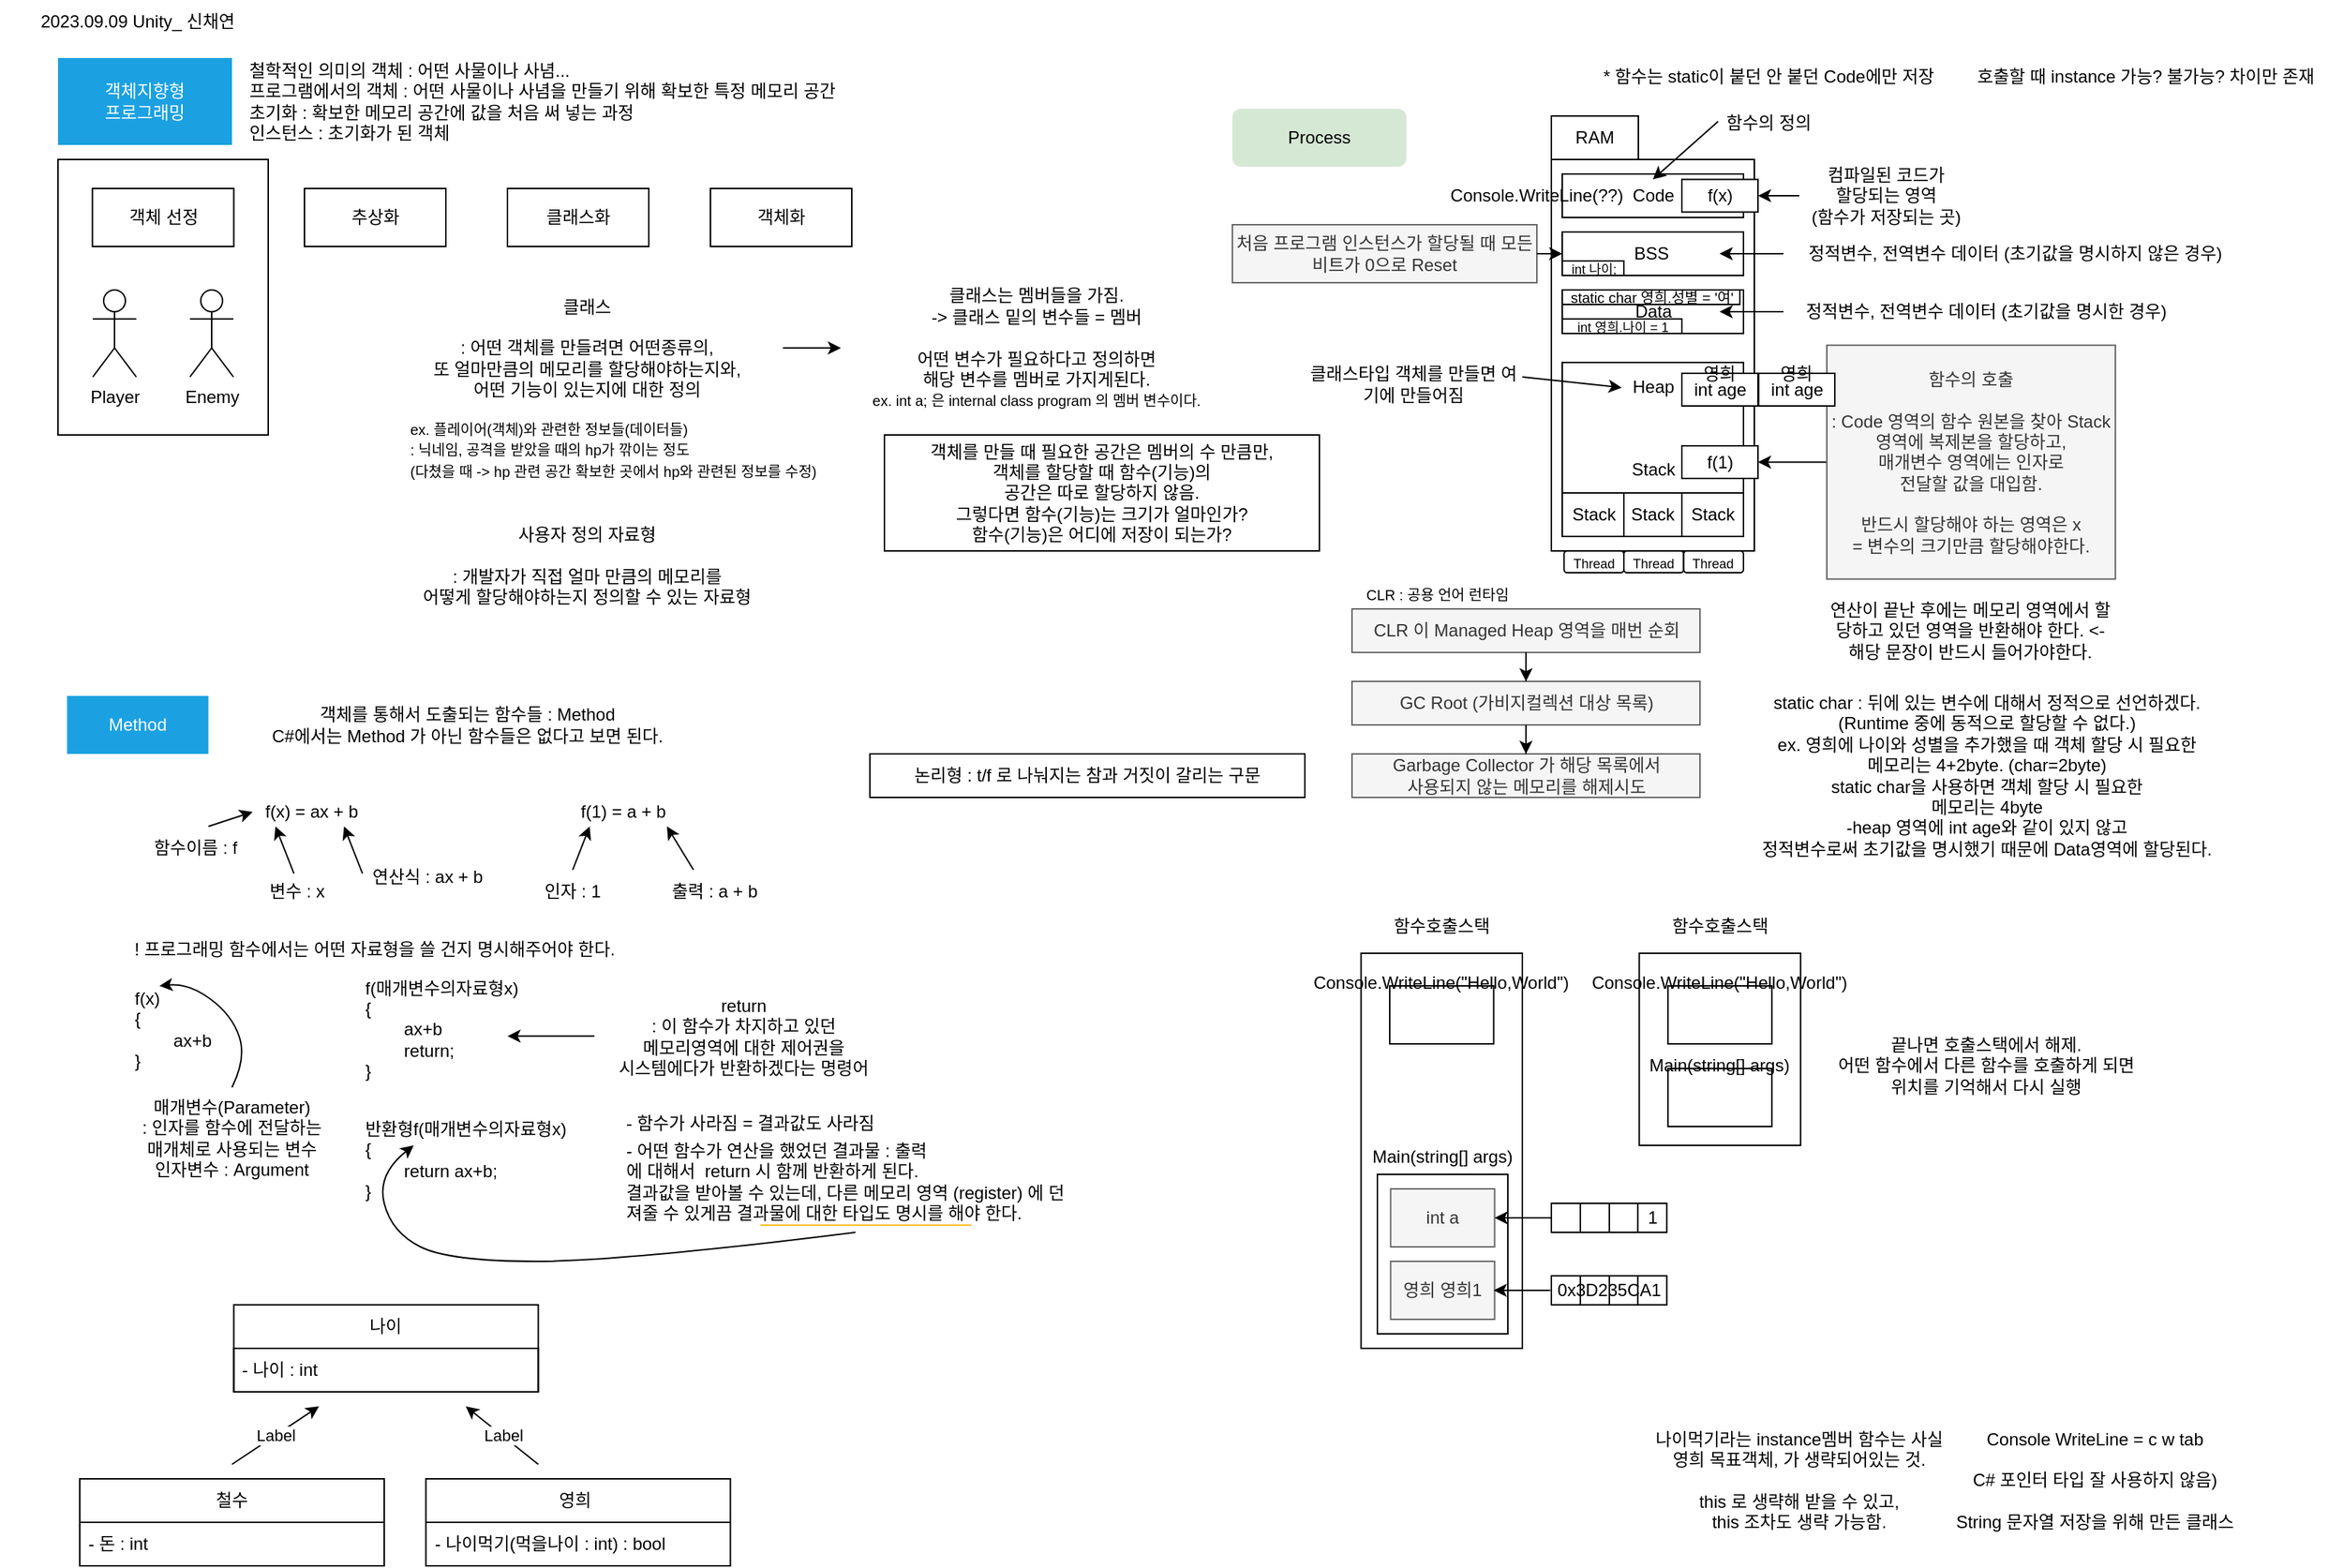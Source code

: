 <mxfile version="21.7.4" type="github">
  <diagram name="페이지-1" id="j7-m7W1ATwXPMDMl0uuA">
    <mxGraphModel dx="1195" dy="658" grid="1" gridSize="10" guides="1" tooltips="1" connect="1" arrows="1" fold="1" page="1" pageScale="1" pageWidth="827" pageHeight="1169" math="0" shadow="0">
      <root>
        <mxCell id="0" />
        <mxCell id="1" parent="0" />
        <mxCell id="wQWrI5u1uAB9rUZWqKmI-153" value="" style="rounded=0;whiteSpace=wrap;html=1;" vertex="1" parent="1">
          <mxGeometry x="938.75" y="667.5" width="111.25" height="272.5" as="geometry" />
        </mxCell>
        <mxCell id="wQWrI5u1uAB9rUZWqKmI-9" value="" style="rounded=0;whiteSpace=wrap;html=1;fontSize=6;fillColor=none;" vertex="1" parent="1">
          <mxGeometry x="40" y="120" width="145" height="190" as="geometry" />
        </mxCell>
        <mxCell id="f-Wsz4HT7Kf-OhiIunig-1" value="객체지향형&lt;br&gt;프로그래밍" style="rounded=0;whiteSpace=wrap;html=1;fillColor=#1ba1e2;strokeColor=none;fontColor=#ffffff;" parent="1" vertex="1">
          <mxGeometry x="40" y="50" width="120" height="60" as="geometry" />
        </mxCell>
        <mxCell id="f-Wsz4HT7Kf-OhiIunig-2" value="철학적인 의미의 객체 : 어떤 사물이나 사념...&lt;br&gt;프로그램에서의 객체 : 어떤 사물이나 사념을 만들기 위해 확보한 특정 메모리 공간&lt;br&gt;초기화 : 확보한 메모리 공간에 값을 처음 써 넣는 과정&lt;br&gt;&lt;div style=&quot;&quot;&gt;&lt;span style=&quot;background-color: initial;&quot;&gt;인스턴스 : 초기화가 된 객체&lt;/span&gt;&lt;/div&gt;" style="text;html=1;strokeColor=none;fillColor=none;align=left;verticalAlign=middle;whiteSpace=wrap;rounded=0;" parent="1" vertex="1">
          <mxGeometry x="170" y="55" width="510" height="50" as="geometry" />
        </mxCell>
        <mxCell id="wQWrI5u1uAB9rUZWqKmI-3" value="2023.09.09 Unity_ 신채연" style="text;html=1;strokeColor=none;fillColor=none;align=center;verticalAlign=middle;whiteSpace=wrap;rounded=0;" vertex="1" parent="1">
          <mxGeometry x="10" y="10" width="170" height="30" as="geometry" />
        </mxCell>
        <mxCell id="wQWrI5u1uAB9rUZWqKmI-4" value="객체 선정" style="rounded=0;whiteSpace=wrap;html=1;strokeWidth=1;align=center;" vertex="1" parent="1">
          <mxGeometry x="63.75" y="140" width="97.5" height="40" as="geometry" />
        </mxCell>
        <mxCell id="wQWrI5u1uAB9rUZWqKmI-10" value="" style="group" vertex="1" connectable="0" parent="1">
          <mxGeometry x="64" y="210" width="97" height="60" as="geometry" />
        </mxCell>
        <mxCell id="wQWrI5u1uAB9rUZWqKmI-5" value="Player" style="shape=umlActor;verticalLabelPosition=bottom;verticalAlign=top;html=1;outlineConnect=0;" vertex="1" parent="wQWrI5u1uAB9rUZWqKmI-10">
          <mxGeometry width="30" height="60" as="geometry" />
        </mxCell>
        <mxCell id="wQWrI5u1uAB9rUZWqKmI-8" value="Enemy" style="shape=umlActor;verticalLabelPosition=bottom;verticalAlign=top;html=1;outlineConnect=0;" vertex="1" parent="wQWrI5u1uAB9rUZWqKmI-10">
          <mxGeometry x="67" width="30" height="60" as="geometry" />
        </mxCell>
        <mxCell id="wQWrI5u1uAB9rUZWqKmI-12" value="추상화" style="rounded=0;whiteSpace=wrap;html=1;strokeWidth=1;align=center;" vertex="1" parent="1">
          <mxGeometry x="210" y="140" width="97.5" height="40" as="geometry" />
        </mxCell>
        <mxCell id="wQWrI5u1uAB9rUZWqKmI-13" value="클래스화" style="rounded=0;whiteSpace=wrap;html=1;strokeWidth=1;align=center;" vertex="1" parent="1">
          <mxGeometry x="350" y="140" width="97.5" height="40" as="geometry" />
        </mxCell>
        <mxCell id="wQWrI5u1uAB9rUZWqKmI-14" value="객체화" style="rounded=0;whiteSpace=wrap;html=1;strokeWidth=1;align=center;" vertex="1" parent="1">
          <mxGeometry x="490" y="140" width="97.5" height="40" as="geometry" />
        </mxCell>
        <mxCell id="wQWrI5u1uAB9rUZWqKmI-22" style="edgeStyle=orthogonalEdgeStyle;rounded=0;orthogonalLoop=1;jettySize=auto;html=1;" edge="1" parent="1" source="wQWrI5u1uAB9rUZWqKmI-16" target="wQWrI5u1uAB9rUZWqKmI-21">
          <mxGeometry relative="1" as="geometry" />
        </mxCell>
        <mxCell id="wQWrI5u1uAB9rUZWqKmI-16" value="클래스&lt;br&gt;&lt;br&gt;: 어떤 객체를 만들려면 어떤종류의,&lt;br&gt;또 얼마만큼의 메모리를 할당해야하는지와,&lt;br&gt;어떤 기능이 있는지에 대한 정의" style="text;html=1;strokeColor=none;fillColor=none;align=center;verticalAlign=middle;whiteSpace=wrap;rounded=0;" vertex="1" parent="1">
          <mxGeometry x="270" y="210" width="270" height="80" as="geometry" />
        </mxCell>
        <mxCell id="wQWrI5u1uAB9rUZWqKmI-17" value="&lt;font style=&quot;font-size: 10px;&quot;&gt;ex. 플레이어(객체)와 관련한 정보들(데이터들)&lt;br&gt;: 닉네임, 공격을 받았을 때의 hp가 깎이는 정도&lt;br&gt;(다쳤을 때 -&amp;gt; hp 관련 공간 확보한 곳에서 hp와 관련된 정보를 수정)&lt;/font&gt;" style="text;html=1;strokeColor=none;fillColor=none;align=left;verticalAlign=middle;whiteSpace=wrap;rounded=0;" vertex="1" parent="1">
          <mxGeometry x="281.25" y="280" width="306.25" height="80" as="geometry" />
        </mxCell>
        <mxCell id="wQWrI5u1uAB9rUZWqKmI-20" value="사용자 정의 자료형&lt;br&gt;&lt;br&gt;: 개발자가 직접 얼마 만큼의 메모리를&lt;br&gt;어떻게 할당해야하는지 정의할 수 있는 자료형" style="text;html=1;strokeColor=none;fillColor=none;align=center;verticalAlign=middle;whiteSpace=wrap;rounded=0;" vertex="1" parent="1">
          <mxGeometry x="270" y="360" width="270" height="80" as="geometry" />
        </mxCell>
        <mxCell id="wQWrI5u1uAB9rUZWqKmI-21" value="클래스는 멤버들을 가짐.&lt;br&gt;-&amp;gt; 클래스 밑의 변수들 = 멤버&lt;br&gt;&lt;br&gt;어떤 변수가 필요하다고 정의하면&lt;br&gt;해당 변수를 멤버로 가지게된다.&lt;br&gt;&lt;font style=&quot;font-size: 10px;&quot;&gt;ex. int a; 은 internal class program 의 멤버 변수이다.&lt;/font&gt;" style="text;html=1;strokeColor=none;fillColor=none;align=center;verticalAlign=middle;whiteSpace=wrap;rounded=0;" vertex="1" parent="1">
          <mxGeometry x="580" y="210" width="270" height="80" as="geometry" />
        </mxCell>
        <mxCell id="wQWrI5u1uAB9rUZWqKmI-23" value="객체를 만들 때 필요한 공간은 멤버의 수 만큼만,&lt;br&gt;객체를 할당할 때 함수(기능)의&lt;br&gt;공간은 따로 할당하지 않음.&lt;br&gt;그렇다면 함수(기능)는 크기가 얼마인가?&lt;br&gt;함수(기능)은 어디에 저장이 되는가?" style="text;html=1;strokeColor=default;fillColor=none;align=center;verticalAlign=middle;whiteSpace=wrap;rounded=0;" vertex="1" parent="1">
          <mxGeometry x="610" y="310" width="300" height="80" as="geometry" />
        </mxCell>
        <mxCell id="wQWrI5u1uAB9rUZWqKmI-24" value="" style="rounded=0;whiteSpace=wrap;html=1;" vertex="1" parent="1">
          <mxGeometry x="1070" y="120" width="140" height="270" as="geometry" />
        </mxCell>
        <mxCell id="wQWrI5u1uAB9rUZWqKmI-25" value="RAM" style="rounded=0;whiteSpace=wrap;html=1;" vertex="1" parent="1">
          <mxGeometry x="1070" y="90" width="60" height="30" as="geometry" />
        </mxCell>
        <mxCell id="wQWrI5u1uAB9rUZWqKmI-27" value="Code" style="rounded=0;whiteSpace=wrap;html=1;" vertex="1" parent="1">
          <mxGeometry x="1077.5" y="130" width="125" height="30" as="geometry" />
        </mxCell>
        <mxCell id="wQWrI5u1uAB9rUZWqKmI-32" value="BSS&lt;span style=&quot;white-space: pre;&quot;&gt;&#x9;&lt;/span&gt;" style="rounded=0;whiteSpace=wrap;html=1;" vertex="1" parent="1">
          <mxGeometry x="1077.5" y="170" width="125" height="30" as="geometry" />
        </mxCell>
        <mxCell id="wQWrI5u1uAB9rUZWqKmI-33" value="Data" style="rounded=0;whiteSpace=wrap;html=1;" vertex="1" parent="1">
          <mxGeometry x="1077.5" y="210" width="125" height="30" as="geometry" />
        </mxCell>
        <mxCell id="wQWrI5u1uAB9rUZWqKmI-34" value="Heap&lt;br&gt;&lt;br&gt;&lt;br&gt;&lt;br&gt;Stack" style="rounded=0;whiteSpace=wrap;html=1;" vertex="1" parent="1">
          <mxGeometry x="1077.5" y="260" width="125" height="90" as="geometry" />
        </mxCell>
        <mxCell id="wQWrI5u1uAB9rUZWqKmI-35" value="클래스타입 객체를 만들면 여기에 만들어짐" style="text;html=1;strokeColor=none;fillColor=none;align=center;verticalAlign=middle;whiteSpace=wrap;rounded=0;" vertex="1" parent="1">
          <mxGeometry x="900" y="260" width="150" height="30" as="geometry" />
        </mxCell>
        <mxCell id="wQWrI5u1uAB9rUZWqKmI-40" value="" style="endArrow=classic;html=1;rounded=0;exitX=1;exitY=0.5;exitDx=0;exitDy=0;" edge="1" parent="1">
          <mxGeometry width="50" height="50" relative="1" as="geometry">
            <mxPoint x="1050" y="270" as="sourcePoint" />
            <mxPoint x="1118.52" y="277.338" as="targetPoint" />
          </mxGeometry>
        </mxCell>
        <mxCell id="wQWrI5u1uAB9rUZWqKmI-41" value="컴파일된 코드가&lt;br&gt;할당되는 영역&lt;br&gt;(함수가 저장되는 곳)" style="text;html=1;strokeColor=none;fillColor=none;align=center;verticalAlign=middle;whiteSpace=wrap;rounded=0;" vertex="1" parent="1">
          <mxGeometry x="1241" y="120" width="120" height="50" as="geometry" />
        </mxCell>
        <mxCell id="wQWrI5u1uAB9rUZWqKmI-48" value="" style="group" vertex="1" connectable="0" parent="1">
          <mxGeometry x="1160" y="260" width="52.5" height="30" as="geometry" />
        </mxCell>
        <mxCell id="wQWrI5u1uAB9rUZWqKmI-44" value="int age" style="rounded=0;whiteSpace=wrap;html=1;" vertex="1" parent="wQWrI5u1uAB9rUZWqKmI-48">
          <mxGeometry y="7.5" width="52.5" height="22.5" as="geometry" />
        </mxCell>
        <mxCell id="wQWrI5u1uAB9rUZWqKmI-45" value="영희" style="text;html=1;strokeColor=none;fillColor=none;align=center;verticalAlign=middle;whiteSpace=wrap;rounded=0;" vertex="1" parent="wQWrI5u1uAB9rUZWqKmI-48">
          <mxGeometry x="11.25" width="30" height="15" as="geometry" />
        </mxCell>
        <mxCell id="wQWrI5u1uAB9rUZWqKmI-49" value="Method" style="rounded=0;whiteSpace=wrap;html=1;strokeWidth=1;align=center;fillColor=#1ba1e2;fontColor=#ffffff;strokeColor=none;" vertex="1" parent="1">
          <mxGeometry x="46.25" y="490" width="97.5" height="40" as="geometry" />
        </mxCell>
        <mxCell id="wQWrI5u1uAB9rUZWqKmI-50" value="객체를 통해서 도출되는 함수들 : Method&lt;br&gt;C#에서는 Method 가 아닌 함수들은 없다고 보면 된다." style="text;html=1;strokeColor=none;fillColor=none;align=center;verticalAlign=middle;whiteSpace=wrap;rounded=0;" vertex="1" parent="1">
          <mxGeometry x="170" y="485" width="305" height="50" as="geometry" />
        </mxCell>
        <mxCell id="wQWrI5u1uAB9rUZWqKmI-51" value="f(x) = ax + b" style="text;html=1;strokeColor=none;fillColor=none;align=center;verticalAlign=middle;whiteSpace=wrap;rounded=0;fontSize=12;fontFamily=Helvetica;" vertex="1" parent="1">
          <mxGeometry x="170" y="555" width="90" height="30" as="geometry" />
        </mxCell>
        <mxCell id="wQWrI5u1uAB9rUZWqKmI-52" value="함수이름 : f" style="text;html=1;strokeColor=none;fillColor=none;align=center;verticalAlign=middle;whiteSpace=wrap;rounded=0;fontSize=12;fontFamily=Helvetica;" vertex="1" parent="1">
          <mxGeometry x="90" y="580" width="90" height="30" as="geometry" />
        </mxCell>
        <mxCell id="wQWrI5u1uAB9rUZWqKmI-53" value="변수 : x" style="text;html=1;strokeColor=none;fillColor=none;align=center;verticalAlign=middle;whiteSpace=wrap;rounded=0;fontSize=12;fontFamily=Helvetica;" vertex="1" parent="1">
          <mxGeometry x="160" y="610" width="90" height="30" as="geometry" />
        </mxCell>
        <mxCell id="wQWrI5u1uAB9rUZWqKmI-55" value="연산식 : ax + b" style="text;html=1;strokeColor=none;fillColor=none;align=center;verticalAlign=middle;whiteSpace=wrap;rounded=0;fontSize=12;fontFamily=Helvetica;" vertex="1" parent="1">
          <mxGeometry x="250" y="600" width="90" height="30" as="geometry" />
        </mxCell>
        <mxCell id="wQWrI5u1uAB9rUZWqKmI-56" value="" style="endArrow=classic;html=1;rounded=0;hachureGap=4;fontFamily=Architects Daughter;fontSource=https%3A%2F%2Ffonts.googleapis.com%2Fcss%3Ffamily%3DArchitects%2BDaughter;fontSize=20;fontColor=default;entryX=0;entryY=0.5;entryDx=0;entryDy=0;" edge="1" parent="1">
          <mxGeometry width="50" height="50" relative="1" as="geometry">
            <mxPoint x="143.75" y="580" as="sourcePoint" />
            <mxPoint x="174.25" y="570" as="targetPoint" />
          </mxGeometry>
        </mxCell>
        <mxCell id="wQWrI5u1uAB9rUZWqKmI-58" value="" style="endArrow=classic;html=1;rounded=0;hachureGap=4;fontFamily=Architects Daughter;fontSource=https%3A%2F%2Ffonts.googleapis.com%2Fcss%3Ffamily%3DArchitects%2BDaughter;fontSize=20;fontColor=default;entryX=0.222;entryY=0.833;entryDx=0;entryDy=0;entryPerimeter=0;" edge="1" parent="1" target="wQWrI5u1uAB9rUZWqKmI-51">
          <mxGeometry width="50" height="50" relative="1" as="geometry">
            <mxPoint x="202.727" y="612.5" as="sourcePoint" />
            <mxPoint x="207.273" y="587.5" as="targetPoint" />
          </mxGeometry>
        </mxCell>
        <mxCell id="wQWrI5u1uAB9rUZWqKmI-59" value="" style="endArrow=classic;html=1;rounded=0;hachureGap=4;fontFamily=Architects Daughter;fontSource=https%3A%2F%2Ffonts.googleapis.com%2Fcss%3Ffamily%3DArchitects%2BDaughter;fontSize=20;fontColor=default;entryX=0.222;entryY=0.833;entryDx=0;entryDy=0;entryPerimeter=0;" edge="1" parent="1">
          <mxGeometry width="50" height="50" relative="1" as="geometry">
            <mxPoint x="249.997" y="612.5" as="sourcePoint" />
            <mxPoint x="237.27" y="580" as="targetPoint" />
          </mxGeometry>
        </mxCell>
        <mxCell id="wQWrI5u1uAB9rUZWqKmI-60" value="f(1) = a + b" style="text;html=1;strokeColor=none;fillColor=none;align=center;verticalAlign=middle;whiteSpace=wrap;rounded=0;fontSize=12;fontFamily=Helvetica;" vertex="1" parent="1">
          <mxGeometry x="385" y="555" width="90" height="30" as="geometry" />
        </mxCell>
        <mxCell id="wQWrI5u1uAB9rUZWqKmI-61" value="인자 : 1" style="text;html=1;strokeColor=none;fillColor=none;align=center;verticalAlign=middle;whiteSpace=wrap;rounded=0;fontSize=12;fontFamily=Helvetica;" vertex="1" parent="1">
          <mxGeometry x="350" y="610" width="90" height="30" as="geometry" />
        </mxCell>
        <mxCell id="wQWrI5u1uAB9rUZWqKmI-62" value="출력 : a + b" style="text;html=1;strokeColor=none;fillColor=none;align=center;verticalAlign=middle;whiteSpace=wrap;rounded=0;fontSize=12;fontFamily=Helvetica;" vertex="1" parent="1">
          <mxGeometry x="447.5" y="610" width="90" height="30" as="geometry" />
        </mxCell>
        <mxCell id="wQWrI5u1uAB9rUZWqKmI-65" value="" style="endArrow=classic;html=1;rounded=0;hachureGap=4;fontFamily=Architects Daughter;fontSource=https%3A%2F%2Ffonts.googleapis.com%2Fcss%3Ffamily%3DArchitects%2BDaughter;fontSize=20;fontColor=default;exitX=0.5;exitY=0;exitDx=0;exitDy=0;" edge="1" parent="1" source="wQWrI5u1uAB9rUZWqKmI-61">
          <mxGeometry width="50" height="50" relative="1" as="geometry">
            <mxPoint x="383.32" y="604.61" as="sourcePoint" />
            <mxPoint x="406.687" y="580" as="targetPoint" />
          </mxGeometry>
        </mxCell>
        <mxCell id="wQWrI5u1uAB9rUZWqKmI-67" value="" style="endArrow=classic;html=1;rounded=0;hachureGap=4;fontFamily=Architects Daughter;fontSource=https%3A%2F%2Ffonts.googleapis.com%2Fcss%3Ffamily%3DArchitects%2BDaughter;fontSize=20;fontColor=default;exitX=0.5;exitY=0;exitDx=0;exitDy=0;entryX=0.833;entryY=0.833;entryDx=0;entryDy=0;entryPerimeter=0;" edge="1" parent="1" target="wQWrI5u1uAB9rUZWqKmI-60">
          <mxGeometry width="50" height="50" relative="1" as="geometry">
            <mxPoint x="478.31" y="610" as="sourcePoint" />
            <mxPoint x="489.997" y="580" as="targetPoint" />
          </mxGeometry>
        </mxCell>
        <mxCell id="wQWrI5u1uAB9rUZWqKmI-68" value="f(x)&lt;br&gt;{&lt;br&gt;&lt;span style=&quot;white-space: pre;&quot;&gt;&#x9;&lt;/span&gt;ax+b&lt;br&gt;}" style="text;html=1;strokeColor=none;fillColor=none;align=left;verticalAlign=middle;whiteSpace=wrap;rounded=0;" vertex="1" parent="1">
          <mxGeometry x="91" y="680" width="70" height="80" as="geometry" />
        </mxCell>
        <mxCell id="wQWrI5u1uAB9rUZWqKmI-71" value="! 프로그래밍 함수에서는 어떤 자료형을 쓸 건지 명시해주어야 한다." style="text;html=1;strokeColor=none;fillColor=none;align=center;verticalAlign=middle;whiteSpace=wrap;rounded=0;" vertex="1" parent="1">
          <mxGeometry x="68.75" y="650" width="378.75" height="30" as="geometry" />
        </mxCell>
        <mxCell id="wQWrI5u1uAB9rUZWqKmI-72" value="f(매개변수의자료형x)&lt;br&gt;{&lt;br&gt;&lt;span style=&quot;white-space: pre;&quot;&gt;&#x9;&lt;/span&gt;ax+b&lt;br&gt;&lt;span style=&quot;white-space: pre;&quot;&gt;&#x9;&lt;/span&gt;return;&lt;br&gt;}" style="text;html=1;strokeColor=none;fillColor=none;align=left;verticalAlign=middle;whiteSpace=wrap;rounded=0;" vertex="1" parent="1">
          <mxGeometry x="250" y="680" width="180" height="80" as="geometry" />
        </mxCell>
        <mxCell id="wQWrI5u1uAB9rUZWqKmI-75" value="f(1)" style="rounded=0;whiteSpace=wrap;html=1;" vertex="1" parent="1">
          <mxGeometry x="1160" y="317.5" width="52.5" height="22.5" as="geometry" />
        </mxCell>
        <mxCell id="wQWrI5u1uAB9rUZWqKmI-78" value="" style="edgeStyle=orthogonalEdgeStyle;rounded=0;orthogonalLoop=1;jettySize=auto;html=1;" edge="1" parent="1" source="wQWrI5u1uAB9rUZWqKmI-41" target="wQWrI5u1uAB9rUZWqKmI-77">
          <mxGeometry relative="1" as="geometry">
            <mxPoint x="1241" y="145" as="sourcePoint" />
            <mxPoint x="1203" y="145" as="targetPoint" />
          </mxGeometry>
        </mxCell>
        <mxCell id="wQWrI5u1uAB9rUZWqKmI-77" value="f(x)" style="rounded=0;whiteSpace=wrap;html=1;" vertex="1" parent="1">
          <mxGeometry x="1160" y="133.75" width="52.5" height="22.5" as="geometry" />
        </mxCell>
        <mxCell id="wQWrI5u1uAB9rUZWqKmI-79" value="함수의 정의" style="text;html=1;strokeColor=none;fillColor=none;align=center;verticalAlign=middle;whiteSpace=wrap;rounded=0;" vertex="1" parent="1">
          <mxGeometry x="1160" y="70" width="120" height="50" as="geometry" />
        </mxCell>
        <mxCell id="wQWrI5u1uAB9rUZWqKmI-81" style="edgeStyle=orthogonalEdgeStyle;rounded=0;orthogonalLoop=1;jettySize=auto;html=1;entryX=1;entryY=0.5;entryDx=0;entryDy=0;" edge="1" parent="1" source="wQWrI5u1uAB9rUZWqKmI-80" target="wQWrI5u1uAB9rUZWqKmI-75">
          <mxGeometry relative="1" as="geometry" />
        </mxCell>
        <mxCell id="wQWrI5u1uAB9rUZWqKmI-80" value="함수의 호출&lt;br&gt;&lt;br&gt;: Code 영역의 함수 원본을 찾아 Stack 영역에 복제본을 할당하고,&lt;br&gt;매개변수 영역에는 인자로&lt;br&gt;전달할 값을 대입함.&lt;br&gt;&lt;br&gt;반드시 할당해야 하는 영역은 x&lt;br&gt;= 변수의 크기만큼 할당해야한다." style="text;html=1;strokeColor=#666666;fillColor=#f5f5f5;align=center;verticalAlign=middle;whiteSpace=wrap;rounded=0;fontColor=#333333;" vertex="1" parent="1">
          <mxGeometry x="1260" y="248.13" width="199" height="161.25" as="geometry" />
        </mxCell>
        <mxCell id="wQWrI5u1uAB9rUZWqKmI-83" value="" style="endArrow=classic;html=1;rounded=0;entryX=0.337;entryY=0.004;entryDx=0;entryDy=0;entryPerimeter=0;" edge="1" parent="1">
          <mxGeometry width="50" height="50" relative="1" as="geometry">
            <mxPoint x="1185" y="93.75" as="sourcePoint" />
            <mxPoint x="1139.995" y="133.75" as="targetPoint" />
          </mxGeometry>
        </mxCell>
        <mxCell id="wQWrI5u1uAB9rUZWqKmI-84" value="" style="curved=1;endArrow=classic;html=1;rounded=0;entryX=0.271;entryY=0.125;entryDx=0;entryDy=0;entryPerimeter=0;" edge="1" parent="1" target="wQWrI5u1uAB9rUZWqKmI-68">
          <mxGeometry width="50" height="50" relative="1" as="geometry">
            <mxPoint x="160" y="760" as="sourcePoint" />
            <mxPoint x="120" y="680" as="targetPoint" />
            <Array as="points">
              <mxPoint x="170" y="740" />
              <mxPoint x="160" y="710" />
              <mxPoint x="130" y="688" />
            </Array>
          </mxGeometry>
        </mxCell>
        <mxCell id="wQWrI5u1uAB9rUZWqKmI-85" value="매개변수(Parameter)&lt;br&gt;: 인자를 함수에 전달하는&lt;br&gt;매개체로 사용되는 변수&lt;br&gt;인자변수 : Argument" style="text;html=1;strokeColor=none;fillColor=none;align=center;verticalAlign=middle;whiteSpace=wrap;rounded=0;" vertex="1" parent="1">
          <mxGeometry y="760" width="320" height="70" as="geometry" />
        </mxCell>
        <mxCell id="wQWrI5u1uAB9rUZWqKmI-86" value="연산이 끝난 후에는 메모리 영역에서 할당하고 있던 영역을 반환해야 한다. &amp;lt;- 해당 문장이 반드시 들어가야한다." style="text;html=1;strokeColor=none;fillColor=none;align=center;verticalAlign=middle;whiteSpace=wrap;rounded=0;" vertex="1" parent="1">
          <mxGeometry x="1259" y="420" width="200" height="50" as="geometry" />
        </mxCell>
        <mxCell id="wQWrI5u1uAB9rUZWqKmI-87" value="return&lt;br&gt;: 이 함수가 차지하고 있던&lt;br&gt;메모리영역에 대한 제어권을&lt;br&gt;시스템에다가 반환하겠다는 명령어" style="text;html=1;strokeColor=none;fillColor=none;align=center;verticalAlign=middle;whiteSpace=wrap;rounded=0;" vertex="1" parent="1">
          <mxGeometry x="417.5" y="690" width="190" height="70" as="geometry" />
        </mxCell>
        <mxCell id="wQWrI5u1uAB9rUZWqKmI-89" value="" style="endArrow=classic;html=1;rounded=0;" edge="1" parent="1">
          <mxGeometry width="50" height="50" relative="1" as="geometry">
            <mxPoint x="410" y="724.66" as="sourcePoint" />
            <mxPoint x="350" y="724.66" as="targetPoint" />
          </mxGeometry>
        </mxCell>
        <mxCell id="wQWrI5u1uAB9rUZWqKmI-90" value="- 어떤 함수가 연산을 했었던 결과물 : 출력&lt;br&gt;에 대해서&amp;nbsp; return 시 함께 반환하게 된다.&lt;br&gt;결과값을 받아볼 수 있는데, 다른 메모리 영역 (register) 에 던져줄 수 있게끔 결과물에 대한 타입도 명시를 해야 한다." style="text;html=1;strokeColor=none;fillColor=none;align=left;verticalAlign=middle;whiteSpace=wrap;rounded=0;" vertex="1" parent="1">
          <mxGeometry x="430" y="800" width="310" height="50" as="geometry" />
        </mxCell>
        <mxCell id="wQWrI5u1uAB9rUZWqKmI-91" value="- 함수가 사라짐 = 결과값도 사라짐" style="text;html=1;strokeColor=none;fillColor=none;align=left;verticalAlign=middle;whiteSpace=wrap;rounded=0;" vertex="1" parent="1">
          <mxGeometry x="430" y="770" width="190" height="30" as="geometry" />
        </mxCell>
        <mxCell id="wQWrI5u1uAB9rUZWqKmI-92" value="반환형f(매개변수의자료형x)&lt;br&gt;{&lt;br&gt;&lt;span style=&quot;white-space: pre;&quot;&gt;&#x9;&lt;/span&gt;return ax+b;&lt;br&gt;}" style="text;html=1;strokeColor=none;fillColor=none;align=left;verticalAlign=middle;whiteSpace=wrap;rounded=0;" vertex="1" parent="1">
          <mxGeometry x="250" y="770" width="180" height="80" as="geometry" />
        </mxCell>
        <mxCell id="wQWrI5u1uAB9rUZWqKmI-93" value="" style="curved=1;endArrow=classic;html=1;rounded=0;" edge="1" parent="1">
          <mxGeometry width="50" height="50" relative="1" as="geometry">
            <mxPoint x="590" y="860" as="sourcePoint" />
            <mxPoint x="285.357" y="800" as="targetPoint" />
            <Array as="points">
              <mxPoint x="430" y="880" />
              <mxPoint x="310" y="880" />
              <mxPoint x="270" y="860" />
              <mxPoint x="260" y="820" />
            </Array>
          </mxGeometry>
        </mxCell>
        <mxCell id="wQWrI5u1uAB9rUZWqKmI-94" value="" style="endArrow=none;html=1;rounded=0;strokeColor=#FFBC21;" edge="1" parent="1">
          <mxGeometry width="50" height="50" relative="1" as="geometry">
            <mxPoint x="524.5" y="855" as="sourcePoint" />
            <mxPoint x="670" y="855" as="targetPoint" />
          </mxGeometry>
        </mxCell>
        <mxCell id="wQWrI5u1uAB9rUZWqKmI-95" value="논리형 : t/f 로 나눠지는 참과 거짓이 갈리는 구문" style="text;html=1;strokeColor=default;fillColor=none;align=center;verticalAlign=middle;whiteSpace=wrap;rounded=0;" vertex="1" parent="1">
          <mxGeometry x="600" y="530" width="300" height="30" as="geometry" />
        </mxCell>
        <mxCell id="wQWrI5u1uAB9rUZWqKmI-96" value="정적변수, 전역변수 데이터 (초기값을 명시하지 않은 경우)" style="text;html=1;strokeColor=none;fillColor=none;align=center;verticalAlign=middle;whiteSpace=wrap;rounded=0;" vertex="1" parent="1">
          <mxGeometry x="1230" y="175" width="320" height="20" as="geometry" />
        </mxCell>
        <mxCell id="wQWrI5u1uAB9rUZWqKmI-103" value="" style="endArrow=classic;html=1;rounded=0;entryX=0.337;entryY=0.004;entryDx=0;entryDy=0;entryPerimeter=0;exitX=0;exitY=0.5;exitDx=0;exitDy=0;" edge="1" parent="1" source="wQWrI5u1uAB9rUZWqKmI-96">
          <mxGeometry width="50" height="50" relative="1" as="geometry">
            <mxPoint x="1241" y="205" as="sourcePoint" />
            <mxPoint x="1185.995" y="185" as="targetPoint" />
          </mxGeometry>
        </mxCell>
        <mxCell id="wQWrI5u1uAB9rUZWqKmI-104" value="처음 프로그램 인스턴스가 할당될 때 모든 비트가 0으로 Reset" style="text;html=1;strokeColor=#666666;fillColor=#f5f5f5;align=center;verticalAlign=middle;whiteSpace=wrap;rounded=0;fontColor=#333333;" vertex="1" parent="1">
          <mxGeometry x="850" y="165" width="210" height="40" as="geometry" />
        </mxCell>
        <mxCell id="wQWrI5u1uAB9rUZWqKmI-105" value="" style="endArrow=classic;html=1;rounded=0;" edge="1" parent="1" target="wQWrI5u1uAB9rUZWqKmI-32">
          <mxGeometry width="50" height="50" relative="1" as="geometry">
            <mxPoint x="1060" y="185" as="sourcePoint" />
            <mxPoint x="1090" y="135" as="targetPoint" />
          </mxGeometry>
        </mxCell>
        <mxCell id="wQWrI5u1uAB9rUZWqKmI-106" value="정적변수, 전역변수 데이터 (초기값을 명시한 경우)" style="text;html=1;strokeColor=none;fillColor=none;align=center;verticalAlign=middle;whiteSpace=wrap;rounded=0;" vertex="1" parent="1">
          <mxGeometry x="1230" y="215" width="280" height="20" as="geometry" />
        </mxCell>
        <mxCell id="wQWrI5u1uAB9rUZWqKmI-107" value="" style="endArrow=classic;html=1;rounded=0;entryX=0.337;entryY=0.004;entryDx=0;entryDy=0;entryPerimeter=0;exitX=0;exitY=0.5;exitDx=0;exitDy=0;" edge="1" parent="1" source="wQWrI5u1uAB9rUZWqKmI-106">
          <mxGeometry width="50" height="50" relative="1" as="geometry">
            <mxPoint x="1241" y="245" as="sourcePoint" />
            <mxPoint x="1185.995" y="225" as="targetPoint" />
          </mxGeometry>
        </mxCell>
        <mxCell id="wQWrI5u1uAB9rUZWqKmI-108" value="&lt;font style=&quot;font-size: 9px;&quot;&gt;int 나이;&lt;/font&gt;" style="rounded=0;whiteSpace=wrap;html=1;" vertex="1" parent="1">
          <mxGeometry x="1077.5" y="190" width="42.5" height="10" as="geometry" />
        </mxCell>
        <mxCell id="wQWrI5u1uAB9rUZWqKmI-109" value="&lt;font style=&quot;font-size: 9px;&quot;&gt;int 영희.나이 = 1&lt;/font&gt;" style="rounded=0;whiteSpace=wrap;html=1;" vertex="1" parent="1">
          <mxGeometry x="1077.5" y="230" width="82.5" height="10" as="geometry" />
        </mxCell>
        <mxCell id="wQWrI5u1uAB9rUZWqKmI-110" value="static char : 뒤에 있는 변수에 대해서 정적으로 선언하겠다.&lt;br&gt;(Runtime 중에 동적으로 할당할 수 없다.)&lt;br&gt;ex. 영희에 나이와 성별을 추가했을 때 객체 할당 시 필요한&lt;br&gt;메모리는 4+2byte. (char=2byte)&lt;br&gt;static char을 사용하면 객체 할당 시 필요한&lt;br&gt;메모리는 4byte&lt;br&gt;-heap 영역에 int age와 같이 있지 않고&lt;br&gt;정적변수로써 초기값을 명시했기 때문에 Data영역에 할당된다." style="text;html=1;strokeColor=none;fillColor=none;align=center;verticalAlign=middle;whiteSpace=wrap;rounded=0;" vertex="1" parent="1">
          <mxGeometry x="1195.5" y="480" width="349" height="130" as="geometry" />
        </mxCell>
        <mxCell id="wQWrI5u1uAB9rUZWqKmI-111" value="&lt;font size=&quot;1&quot;&gt;static char 영희.성별 = &#39;여&#39;&lt;/font&gt;" style="rounded=0;whiteSpace=wrap;html=1;" vertex="1" parent="1">
          <mxGeometry x="1077.5" y="210" width="122.5" height="10" as="geometry" />
        </mxCell>
        <mxCell id="wQWrI5u1uAB9rUZWqKmI-119" value="" style="rounded=0;whiteSpace=wrap;html=1;" vertex="1" parent="1">
          <mxGeometry x="1130.63" y="667.5" width="111.25" height="132.5" as="geometry" />
        </mxCell>
        <mxCell id="wQWrI5u1uAB9rUZWqKmI-120" value="함수호출스택" style="text;html=1;strokeColor=none;fillColor=none;align=center;verticalAlign=middle;whiteSpace=wrap;rounded=0;" vertex="1" parent="1">
          <mxGeometry x="1130.625" y="630" width="111.25" height="37.5" as="geometry" />
        </mxCell>
        <mxCell id="wQWrI5u1uAB9rUZWqKmI-122" value="" style="rounded=0;whiteSpace=wrap;html=1;" vertex="1" parent="1">
          <mxGeometry x="1150.4" y="747" width="71.7" height="40" as="geometry" />
        </mxCell>
        <mxCell id="wQWrI5u1uAB9rUZWqKmI-123" value="Main(string[] args)" style="text;html=1;strokeColor=none;fillColor=none;align=center;verticalAlign=middle;whiteSpace=wrap;rounded=0;" vertex="1" parent="1">
          <mxGeometry x="1134.375" y="730" width="103.75" height="30" as="geometry" />
        </mxCell>
        <mxCell id="wQWrI5u1uAB9rUZWqKmI-124" value="Console.WriteLine(??)" style="text;html=1;strokeColor=none;fillColor=none;align=center;verticalAlign=middle;whiteSpace=wrap;rounded=0;" vertex="1" parent="1">
          <mxGeometry x="970" y="130" width="180" height="30" as="geometry" />
        </mxCell>
        <mxCell id="wQWrI5u1uAB9rUZWqKmI-125" value="" style="rounded=0;whiteSpace=wrap;html=1;" vertex="1" parent="1">
          <mxGeometry x="1150.4" y="690" width="71.7" height="40" as="geometry" />
        </mxCell>
        <mxCell id="wQWrI5u1uAB9rUZWqKmI-126" value="Console.WriteLine(&quot;Hello,World&quot;)" style="text;html=1;strokeColor=none;fillColor=none;align=center;verticalAlign=middle;whiteSpace=wrap;rounded=0;" vertex="1" parent="1">
          <mxGeometry x="1134.375" y="673" width="103.75" height="30" as="geometry" />
        </mxCell>
        <mxCell id="wQWrI5u1uAB9rUZWqKmI-127" value="끝나면 호출스택에서 해제.&lt;br&gt;어떤 함수에서 다른 함수를 호출하게 되면&lt;br&gt;위치를 기억해서 다시 실행" style="text;html=1;strokeColor=none;fillColor=none;align=center;verticalAlign=middle;whiteSpace=wrap;rounded=0;" vertex="1" parent="1">
          <mxGeometry x="1245.01" y="715" width="249.99" height="60" as="geometry" />
        </mxCell>
        <mxCell id="wQWrI5u1uAB9rUZWqKmI-128" value="Process" style="rounded=1;whiteSpace=wrap;html=1;fillColor=#d5e8d4;strokeColor=none;" vertex="1" parent="1">
          <mxGeometry x="850" y="85" width="120" height="40" as="geometry" />
        </mxCell>
        <mxCell id="wQWrI5u1uAB9rUZWqKmI-129" value="Stack" style="rounded=0;whiteSpace=wrap;html=1;" vertex="1" parent="1">
          <mxGeometry x="1077.5" y="350" width="42.5" height="30" as="geometry" />
        </mxCell>
        <mxCell id="wQWrI5u1uAB9rUZWqKmI-130" value="Stack" style="rounded=0;whiteSpace=wrap;html=1;" vertex="1" parent="1">
          <mxGeometry x="1120" y="350" width="40" height="30" as="geometry" />
        </mxCell>
        <mxCell id="wQWrI5u1uAB9rUZWqKmI-131" value="Stack" style="rounded=0;whiteSpace=wrap;html=1;" vertex="1" parent="1">
          <mxGeometry x="1160" y="350" width="42.5" height="30" as="geometry" />
        </mxCell>
        <mxCell id="wQWrI5u1uAB9rUZWqKmI-133" value="&lt;font style=&quot;font-size: 9px;&quot;&gt;Thread&lt;/font&gt;" style="rounded=1;whiteSpace=wrap;html=1;" vertex="1" parent="1">
          <mxGeometry x="1078.75" y="390" width="41.25" height="15" as="geometry" />
        </mxCell>
        <mxCell id="wQWrI5u1uAB9rUZWqKmI-135" value="" style="group" vertex="1" connectable="0" parent="1">
          <mxGeometry x="930" y="410" width="252.5" height="150" as="geometry" />
        </mxCell>
        <mxCell id="wQWrI5u1uAB9rUZWqKmI-117" value="" style="group" vertex="1" connectable="0" parent="wQWrI5u1uAB9rUZWqKmI-135">
          <mxGeometry x="2.5" y="20" width="250" height="130" as="geometry" />
        </mxCell>
        <mxCell id="wQWrI5u1uAB9rUZWqKmI-112" value="CLR 이 Managed Heap 영역을 매번 순회" style="text;html=1;strokeColor=#666666;fillColor=#f5f5f5;align=center;verticalAlign=middle;whiteSpace=wrap;rounded=0;fontColor=#333333;" vertex="1" parent="wQWrI5u1uAB9rUZWqKmI-117">
          <mxGeometry width="240" height="30" as="geometry" />
        </mxCell>
        <mxCell id="wQWrI5u1uAB9rUZWqKmI-113" value="GC Root (가비지컬렉션 대상 목록)" style="text;html=1;strokeColor=#666666;fillColor=#f5f5f5;align=center;verticalAlign=middle;whiteSpace=wrap;rounded=0;fontColor=#333333;" vertex="1" parent="wQWrI5u1uAB9rUZWqKmI-117">
          <mxGeometry y="50" width="240" height="30" as="geometry" />
        </mxCell>
        <mxCell id="wQWrI5u1uAB9rUZWqKmI-114" style="edgeStyle=orthogonalEdgeStyle;rounded=0;orthogonalLoop=1;jettySize=auto;html=1;entryX=0.5;entryY=0;entryDx=0;entryDy=0;" edge="1" parent="wQWrI5u1uAB9rUZWqKmI-117" source="wQWrI5u1uAB9rUZWqKmI-112" target="wQWrI5u1uAB9rUZWqKmI-113">
          <mxGeometry relative="1" as="geometry" />
        </mxCell>
        <mxCell id="wQWrI5u1uAB9rUZWqKmI-115" value="Garbage Collector 가 해당 목록에서&lt;br&gt;사용되지 않는 메모리를 해제시도" style="text;html=1;strokeColor=#666666;fillColor=#f5f5f5;align=center;verticalAlign=middle;whiteSpace=wrap;rounded=0;fontColor=#333333;" vertex="1" parent="wQWrI5u1uAB9rUZWqKmI-117">
          <mxGeometry y="100" width="240" height="30" as="geometry" />
        </mxCell>
        <mxCell id="wQWrI5u1uAB9rUZWqKmI-116" style="edgeStyle=orthogonalEdgeStyle;rounded=0;orthogonalLoop=1;jettySize=auto;html=1;entryX=0.5;entryY=0;entryDx=0;entryDy=0;" edge="1" parent="wQWrI5u1uAB9rUZWqKmI-117" source="wQWrI5u1uAB9rUZWqKmI-113" target="wQWrI5u1uAB9rUZWqKmI-115">
          <mxGeometry relative="1" as="geometry" />
        </mxCell>
        <mxCell id="wQWrI5u1uAB9rUZWqKmI-118" value="&lt;font style=&quot;font-size: 10px;&quot;&gt;CLR : 공용 언어 런타임&lt;/font&gt;" style="text;html=1;strokeColor=none;fillColor=none;align=center;verticalAlign=middle;whiteSpace=wrap;rounded=0;" vertex="1" parent="wQWrI5u1uAB9rUZWqKmI-135">
          <mxGeometry width="122.5" height="20" as="geometry" />
        </mxCell>
        <mxCell id="wQWrI5u1uAB9rUZWqKmI-136" value="&lt;font style=&quot;font-size: 9px;&quot;&gt;Thread&lt;/font&gt;" style="rounded=1;whiteSpace=wrap;html=1;" vertex="1" parent="1">
          <mxGeometry x="1120" y="390" width="41.25" height="15" as="geometry" />
        </mxCell>
        <mxCell id="wQWrI5u1uAB9rUZWqKmI-137" value="&lt;font style=&quot;font-size: 9px;&quot;&gt;Thread&lt;/font&gt;" style="rounded=1;whiteSpace=wrap;html=1;" vertex="1" parent="1">
          <mxGeometry x="1161.25" y="390" width="41.25" height="15" as="geometry" />
        </mxCell>
        <mxCell id="wQWrI5u1uAB9rUZWqKmI-138" value="철수" style="swimlane;fontStyle=0;childLayout=stackLayout;horizontal=1;startSize=30;horizontalStack=0;resizeParent=1;resizeParentMax=0;resizeLast=0;collapsible=1;marginBottom=0;whiteSpace=wrap;html=1;" vertex="1" parent="1">
          <mxGeometry x="55" y="1030" width="210" height="60" as="geometry" />
        </mxCell>
        <mxCell id="wQWrI5u1uAB9rUZWqKmI-140" value="- 돈 : int" style="text;strokeColor=none;fillColor=none;align=left;verticalAlign=middle;spacingLeft=4;spacingRight=4;overflow=hidden;points=[[0,0.5],[1,0.5]];portConstraint=eastwest;rotatable=0;whiteSpace=wrap;html=1;" vertex="1" parent="wQWrI5u1uAB9rUZWqKmI-138">
          <mxGeometry y="30" width="210" height="30" as="geometry" />
        </mxCell>
        <mxCell id="wQWrI5u1uAB9rUZWqKmI-142" value="영희&lt;span style=&quot;white-space: pre;&quot;&gt;&#x9;&lt;/span&gt;" style="swimlane;fontStyle=0;childLayout=stackLayout;horizontal=1;startSize=30;horizontalStack=0;resizeParent=1;resizeParentMax=0;resizeLast=0;collapsible=1;marginBottom=0;whiteSpace=wrap;html=1;" vertex="1" parent="1">
          <mxGeometry x="293.75" y="1030" width="210" height="60" as="geometry" />
        </mxCell>
        <mxCell id="wQWrI5u1uAB9rUZWqKmI-144" value="- 나이먹기(먹을나이 : int) : bool" style="text;strokeColor=none;fillColor=none;align=left;verticalAlign=middle;spacingLeft=4;spacingRight=4;overflow=hidden;points=[[0,0.5],[1,0.5]];portConstraint=eastwest;rotatable=0;whiteSpace=wrap;html=1;" vertex="1" parent="wQWrI5u1uAB9rUZWqKmI-142">
          <mxGeometry y="30" width="210" height="30" as="geometry" />
        </mxCell>
        <mxCell id="wQWrI5u1uAB9rUZWqKmI-145" value="나이" style="swimlane;fontStyle=0;childLayout=stackLayout;horizontal=1;startSize=30;horizontalStack=0;resizeParent=1;resizeParentMax=0;resizeLast=0;collapsible=1;marginBottom=0;whiteSpace=wrap;html=1;" vertex="1" parent="1">
          <mxGeometry x="161.25" y="910" width="210" height="60" as="geometry" />
        </mxCell>
        <mxCell id="wQWrI5u1uAB9rUZWqKmI-146" value="- 나이 : int&lt;br&gt;" style="text;strokeColor=default;fillColor=none;align=left;verticalAlign=middle;spacingLeft=4;spacingRight=4;overflow=hidden;points=[[0,0.5],[1,0.5]];portConstraint=eastwest;rotatable=0;whiteSpace=wrap;html=1;" vertex="1" parent="wQWrI5u1uAB9rUZWqKmI-145">
          <mxGeometry y="30" width="210" height="30" as="geometry" />
        </mxCell>
        <mxCell id="wQWrI5u1uAB9rUZWqKmI-149" value="" style="endArrow=classic;html=1;rounded=0;" edge="1" parent="1">
          <mxGeometry relative="1" as="geometry">
            <mxPoint x="160" y="1020" as="sourcePoint" />
            <mxPoint x="220" y="980" as="targetPoint" />
          </mxGeometry>
        </mxCell>
        <mxCell id="wQWrI5u1uAB9rUZWqKmI-150" value="Label" style="edgeLabel;resizable=0;html=1;align=center;verticalAlign=middle;" connectable="0" vertex="1" parent="wQWrI5u1uAB9rUZWqKmI-149">
          <mxGeometry relative="1" as="geometry" />
        </mxCell>
        <mxCell id="wQWrI5u1uAB9rUZWqKmI-151" value="" style="endArrow=classic;html=1;rounded=0;" edge="1" parent="1">
          <mxGeometry relative="1" as="geometry">
            <mxPoint x="371.25" y="1020" as="sourcePoint" />
            <mxPoint x="321.25" y="980" as="targetPoint" />
          </mxGeometry>
        </mxCell>
        <mxCell id="wQWrI5u1uAB9rUZWqKmI-152" value="Label" style="edgeLabel;resizable=0;html=1;align=center;verticalAlign=middle;" connectable="0" vertex="1" parent="wQWrI5u1uAB9rUZWqKmI-151">
          <mxGeometry relative="1" as="geometry" />
        </mxCell>
        <mxCell id="wQWrI5u1uAB9rUZWqKmI-154" value="함수호출스택" style="text;html=1;strokeColor=none;fillColor=none;align=center;verticalAlign=middle;whiteSpace=wrap;rounded=0;" vertex="1" parent="1">
          <mxGeometry x="938.745" y="630" width="111.25" height="37.5" as="geometry" />
        </mxCell>
        <mxCell id="wQWrI5u1uAB9rUZWqKmI-157" value="" style="rounded=0;whiteSpace=wrap;html=1;" vertex="1" parent="1">
          <mxGeometry x="958.52" y="690" width="71.7" height="40" as="geometry" />
        </mxCell>
        <mxCell id="wQWrI5u1uAB9rUZWqKmI-158" value="Console.WriteLine(&quot;Hello,World&quot;)" style="text;html=1;strokeColor=none;fillColor=none;align=center;verticalAlign=middle;whiteSpace=wrap;rounded=0;" vertex="1" parent="1">
          <mxGeometry x="942.495" y="673" width="103.75" height="30" as="geometry" />
        </mxCell>
        <mxCell id="wQWrI5u1uAB9rUZWqKmI-165" value="" style="group" vertex="1" connectable="0" parent="1">
          <mxGeometry x="943.125" y="793" width="103.75" height="137" as="geometry" />
        </mxCell>
        <mxCell id="wQWrI5u1uAB9rUZWqKmI-162" value="" style="rounded=0;whiteSpace=wrap;html=1;fillColor=none;" vertex="1" parent="wQWrI5u1uAB9rUZWqKmI-165">
          <mxGeometry x="6.875" y="27" width="90" height="110" as="geometry" />
        </mxCell>
        <mxCell id="wQWrI5u1uAB9rUZWqKmI-155" value="int a" style="rounded=0;whiteSpace=wrap;html=1;fillColor=#f5f5f5;fontColor=#333333;strokeColor=#666666;" vertex="1" parent="wQWrI5u1uAB9rUZWqKmI-165">
          <mxGeometry x="16.025" y="37" width="71.7" height="40" as="geometry" />
        </mxCell>
        <mxCell id="wQWrI5u1uAB9rUZWqKmI-156" value="Main(string[] args)" style="text;html=1;strokeColor=none;fillColor=none;align=center;verticalAlign=middle;whiteSpace=wrap;rounded=0;" vertex="1" parent="wQWrI5u1uAB9rUZWqKmI-165">
          <mxGeometry width="103.75" height="30" as="geometry" />
        </mxCell>
        <mxCell id="wQWrI5u1uAB9rUZWqKmI-161" value="영희 영희1" style="rounded=0;whiteSpace=wrap;html=1;fillColor=#f5f5f5;fontColor=#333333;strokeColor=#666666;" vertex="1" parent="wQWrI5u1uAB9rUZWqKmI-165">
          <mxGeometry x="16.025" y="87" width="71.7" height="40" as="geometry" />
        </mxCell>
        <mxCell id="wQWrI5u1uAB9rUZWqKmI-166" value="나이먹기라는 instance멤버 함수는 사실&lt;br&gt;영희 목표객체, 가 생략되어있는 것.&lt;br&gt;&lt;br&gt;this 로 생략해 받을 수 있고,&lt;br&gt;this 조차도 생략 가능함." style="text;html=1;strokeColor=none;fillColor=none;align=center;verticalAlign=middle;whiteSpace=wrap;rounded=0;" vertex="1" parent="1">
          <mxGeometry x="1116" y="990" width="249.99" height="81.5" as="geometry" />
        </mxCell>
        <mxCell id="wQWrI5u1uAB9rUZWqKmI-167" value="* 함수는 static이 붙던 안 붙던 Code에만 저장" style="text;html=1;strokeColor=none;fillColor=none;align=center;verticalAlign=middle;whiteSpace=wrap;rounded=0;" vertex="1" parent="1">
          <mxGeometry x="1085" y="50" width="270" height="25" as="geometry" />
        </mxCell>
        <mxCell id="wQWrI5u1uAB9rUZWqKmI-168" value="호출할 때 instance 가능? 불가능? 차이만 존재" style="text;html=1;strokeColor=none;fillColor=none;align=center;verticalAlign=middle;whiteSpace=wrap;rounded=0;" vertex="1" parent="1">
          <mxGeometry x="1344.99" y="50" width="270" height="25" as="geometry" />
        </mxCell>
        <mxCell id="wQWrI5u1uAB9rUZWqKmI-169" value="Console WriteLine = c w tab" style="text;html=1;strokeColor=none;fillColor=none;align=center;verticalAlign=middle;whiteSpace=wrap;rounded=0;" vertex="1" parent="1">
          <mxGeometry x="1310" y="990" width="270" height="25" as="geometry" />
        </mxCell>
        <mxCell id="wQWrI5u1uAB9rUZWqKmI-170" value="" style="group" vertex="1" connectable="0" parent="1">
          <mxGeometry x="1213" y="260" width="52.5" height="30" as="geometry" />
        </mxCell>
        <mxCell id="wQWrI5u1uAB9rUZWqKmI-171" value="int age" style="rounded=0;whiteSpace=wrap;html=1;" vertex="1" parent="wQWrI5u1uAB9rUZWqKmI-170">
          <mxGeometry y="7.5" width="52.5" height="22.5" as="geometry" />
        </mxCell>
        <mxCell id="wQWrI5u1uAB9rUZWqKmI-172" value="영희" style="text;html=1;strokeColor=none;fillColor=none;align=center;verticalAlign=middle;whiteSpace=wrap;rounded=0;" vertex="1" parent="wQWrI5u1uAB9rUZWqKmI-170">
          <mxGeometry x="11.25" width="30" height="15" as="geometry" />
        </mxCell>
        <mxCell id="wQWrI5u1uAB9rUZWqKmI-173" value="" style="whiteSpace=wrap;html=1;aspect=fixed;" vertex="1" parent="1">
          <mxGeometry x="1070" y="840" width="20" height="20" as="geometry" />
        </mxCell>
        <mxCell id="wQWrI5u1uAB9rUZWqKmI-174" value="" style="whiteSpace=wrap;html=1;aspect=fixed;" vertex="1" parent="1">
          <mxGeometry x="1090" y="840" width="20" height="20" as="geometry" />
        </mxCell>
        <mxCell id="wQWrI5u1uAB9rUZWqKmI-175" value="" style="whiteSpace=wrap;html=1;aspect=fixed;" vertex="1" parent="1">
          <mxGeometry x="1110" y="840" width="20" height="20" as="geometry" />
        </mxCell>
        <mxCell id="wQWrI5u1uAB9rUZWqKmI-176" value="1" style="whiteSpace=wrap;html=1;aspect=fixed;" vertex="1" parent="1">
          <mxGeometry x="1129.63" y="840" width="20" height="20" as="geometry" />
        </mxCell>
        <mxCell id="wQWrI5u1uAB9rUZWqKmI-181" value="" style="group" vertex="1" connectable="0" parent="1">
          <mxGeometry x="1070" y="890" width="85.64" height="25" as="geometry" />
        </mxCell>
        <mxCell id="wQWrI5u1uAB9rUZWqKmI-177" value="" style="whiteSpace=wrap;html=1;aspect=fixed;" vertex="1" parent="wQWrI5u1uAB9rUZWqKmI-181">
          <mxGeometry width="20" height="20" as="geometry" />
        </mxCell>
        <mxCell id="wQWrI5u1uAB9rUZWqKmI-178" value="" style="whiteSpace=wrap;html=1;aspect=fixed;" vertex="1" parent="wQWrI5u1uAB9rUZWqKmI-181">
          <mxGeometry x="20" width="20" height="20" as="geometry" />
        </mxCell>
        <mxCell id="wQWrI5u1uAB9rUZWqKmI-179" value="" style="whiteSpace=wrap;html=1;aspect=fixed;" vertex="1" parent="wQWrI5u1uAB9rUZWqKmI-181">
          <mxGeometry x="40" width="20" height="20" as="geometry" />
        </mxCell>
        <mxCell id="wQWrI5u1uAB9rUZWqKmI-180" value="" style="whiteSpace=wrap;html=1;aspect=fixed;" vertex="1" parent="wQWrI5u1uAB9rUZWqKmI-181">
          <mxGeometry x="59.63" width="20" height="20" as="geometry" />
        </mxCell>
        <mxCell id="wQWrI5u1uAB9rUZWqKmI-160" value="0x3D235CA1" style="text;html=1;strokeColor=none;fillColor=none;align=center;verticalAlign=middle;whiteSpace=wrap;rounded=0;" vertex="1" parent="wQWrI5u1uAB9rUZWqKmI-181">
          <mxGeometry x="-6.01" y="-5" width="91.65" height="30" as="geometry" />
        </mxCell>
        <mxCell id="wQWrI5u1uAB9rUZWqKmI-184" value="" style="endArrow=classic;html=1;rounded=0;" edge="1" parent="1" target="wQWrI5u1uAB9rUZWqKmI-155">
          <mxGeometry width="50" height="50" relative="1" as="geometry">
            <mxPoint x="1070" y="850" as="sourcePoint" />
            <mxPoint x="1120" y="800" as="targetPoint" />
          </mxGeometry>
        </mxCell>
        <mxCell id="wQWrI5u1uAB9rUZWqKmI-185" value="" style="endArrow=classic;html=1;rounded=0;" edge="1" parent="1">
          <mxGeometry width="50" height="50" relative="1" as="geometry">
            <mxPoint x="1069.22" y="900" as="sourcePoint" />
            <mxPoint x="1030.22" y="900" as="targetPoint" />
          </mxGeometry>
        </mxCell>
        <mxCell id="wQWrI5u1uAB9rUZWqKmI-186" value="C# 포인터 타입 잘 사용하지 않음)" style="text;html=1;strokeColor=none;fillColor=none;align=center;verticalAlign=middle;whiteSpace=wrap;rounded=0;" vertex="1" parent="1">
          <mxGeometry x="1310" y="1018.25" width="270" height="25" as="geometry" />
        </mxCell>
        <mxCell id="wQWrI5u1uAB9rUZWqKmI-187" value="String 문자열 저장을 위해 만든 클래스" style="text;html=1;strokeColor=none;fillColor=none;align=center;verticalAlign=middle;whiteSpace=wrap;rounded=0;" vertex="1" parent="1">
          <mxGeometry x="1310" y="1047.5" width="270" height="25" as="geometry" />
        </mxCell>
      </root>
    </mxGraphModel>
  </diagram>
</mxfile>

